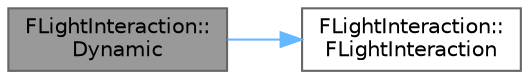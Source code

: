 digraph "FLightInteraction::Dynamic"
{
 // INTERACTIVE_SVG=YES
 // LATEX_PDF_SIZE
  bgcolor="transparent";
  edge [fontname=Helvetica,fontsize=10,labelfontname=Helvetica,labelfontsize=10];
  node [fontname=Helvetica,fontsize=10,shape=box,height=0.2,width=0.4];
  rankdir="LR";
  Node1 [id="Node000001",label="FLightInteraction::\lDynamic",height=0.2,width=0.4,color="gray40", fillcolor="grey60", style="filled", fontcolor="black",tooltip=" "];
  Node1 -> Node2 [id="edge1_Node000001_Node000002",color="steelblue1",style="solid",tooltip=" "];
  Node2 [id="Node000002",label="FLightInteraction::\lFLightInteraction",height=0.2,width=0.4,color="grey40", fillcolor="white", style="filled",URL="$df/d21/classFLightInteraction.html#a73520dec93930edd05b1004b0dfe751a",tooltip="Minimal initialization constructor."];
}
